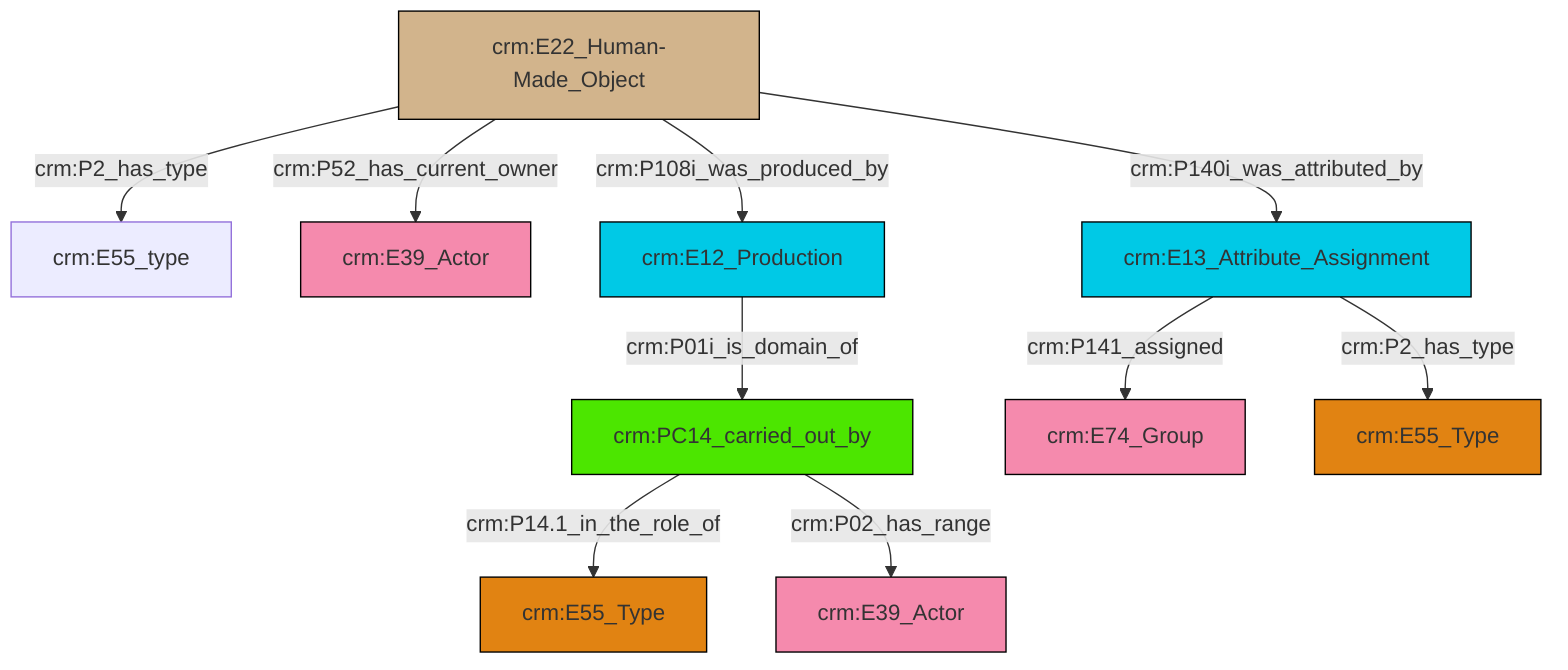 graph TD
classDef Literal fill:#f2f2f2,stroke:#000000;
classDef CRM_Entity fill:#FFFFFF,stroke:#000000;
classDef Temporal_Entity fill:#00C9E6, stroke:#000000;
classDef Type fill:#E18312, stroke:#000000;
classDef Time-Span fill:#2C9C91, stroke:#000000;
classDef Appellation fill:#FFEB7F, stroke:#000000;
classDef Place fill:#008836, stroke:#000000;
classDef Persistent_Item fill:#B266B2, stroke:#000000;
classDef Conceptual_Object fill:#FFD700, stroke:#000000;
classDef Physical_Thing fill:#D2B48C, stroke:#000000;
classDef Actor fill:#f58aad, stroke:#000000;
classDef PC_Classes fill:#4ce600, stroke:#000000;
classDef Multi fill:#cccccc,stroke:#000000;

6["crm:E12_Production"]:::Temporal_Entity -->|crm:P01i_is_domain_of| 8["crm:PC14_carried_out_by"]:::PC_Classes
11["crm:E13_Attribute_Assignment"]:::Temporal_Entity -->|crm:P141_assigned| 9["crm:E74_Group"]:::Actor
8["crm:PC14_carried_out_by"]:::PC_Classes -->|crm:P14.1_in_the_role_of| 12["crm:E55_Type"]:::Type
0["crm:E22_Human-Made_Object"]:::Physical_Thing -->|crm:P108i_was_produced_by| 6["crm:E12_Production"]:::Temporal_Entity
11["crm:E13_Attribute_Assignment"]:::Temporal_Entity -->|crm:P2_has_type| 18["crm:E55_Type"]:::Type
8["crm:PC14_carried_out_by"]:::PC_Classes -->|crm:P02_has_range| 13["crm:E39_Actor"]:::Actor
0["crm:E22_Human-Made_Object"]:::Physical_Thing -->|crm:P52_has_current_owner| 4["crm:E39_Actor"]:::Actor
0["crm:E22_Human-Made_Object"]:::Physical_Thing -->|crm:P140i_was_attributed_by| 11["crm:E13_Attribute_Assignment"]:::Temporal_Entity
0["crm:E22_Human-Made_Object"]:::Physical_Thing -->|crm:P2_has_type| 2["crm:E55_type"]:::Default